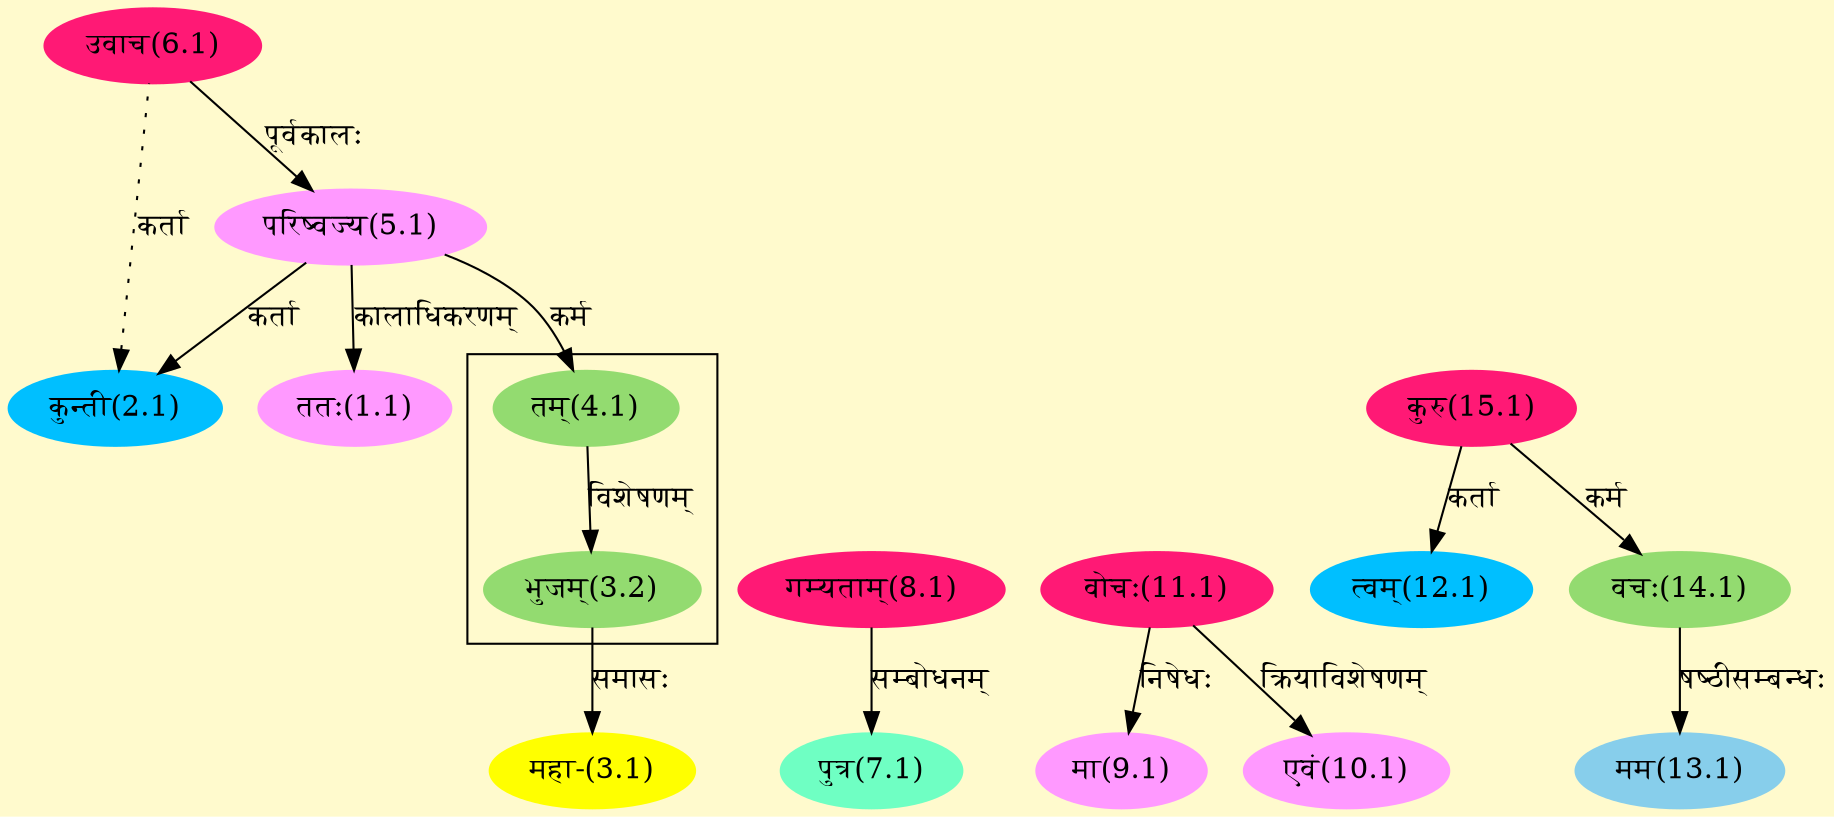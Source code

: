 digraph G{
rankdir=BT;
 compound=true;
 bgcolor="lemonchiffon1";

subgraph cluster_1{
Node3_2 [style=filled, color="#93DB70" label = "भुजम्(3.2)"]
Node4_1 [style=filled, color="#93DB70" label = "तम्(4.1)"]

}
Node1_1 [style=filled, color="#FF99FF" label = "ततः(1.1)"]
Node5_1 [style=filled, color="#FF99FF" label = "परिष्वज्य(5.1)"]
Node2_1 [style=filled, color="#00BFFF" label = "कुन्ती(2.1)"]
Node6_1 [style=filled, color="#FF1975" label = "उवाच(6.1)"]
Node3_1 [style=filled, color="#FFFF00" label = "महा-(3.1)"]
Node3_2 [style=filled, color="#93DB70" label = "भुजम्(3.2)"]
Node4_1 [style=filled, color="#93DB70" label = "तम्(4.1)"]
Node [style=filled, color="" label = "()"]
Node7_1 [style=filled, color="#6FFFC3" label = "पुत्र(7.1)"]
Node8_1 [style=filled, color="#FF1975" label = "गम्यताम्(8.1)"]
Node9_1 [style=filled, color="#FF99FF" label = "मा(9.1)"]
Node11_1 [style=filled, color="#FF1975" label = "वोचः(11.1)"]
Node10_1 [style=filled, color="#FF99FF" label = "एवं(10.1)"]
Node12_1 [style=filled, color="#00BFFF" label = "त्वम्(12.1)"]
Node15_1 [style=filled, color="#FF1975" label = "कुरु(15.1)"]
Node13_1 [style=filled, color="#87CEEB" label = "मम(13.1)"]
Node14_1 [style=filled, color="#93DB70" label = "वचः(14.1)"]
/* Start of Relations section */

Node1_1 -> Node5_1 [  label="कालाधिकरणम्"  dir="back" ]
Node2_1 -> Node5_1 [  label="कर्ता"  dir="back" ]
Node2_1 -> Node6_1 [ style=dotted label="कर्ता"  dir="back" ]
Node3_1 -> Node3_2 [  label="समासः"  dir="back" ]
Node3_2 -> Node4_1 [  label="विशेषणम्"  dir="back" ]
Node4_1 -> Node5_1 [  label="कर्म"  dir="back" ]
Node5_1 -> Node6_1 [  label="पूर्वकालः"  dir="back" ]
Node7_1 -> Node8_1 [  label="सम्बोधनम्"  dir="back" ]
Node9_1 -> Node11_1 [  label="निषेधः"  dir="back" ]
Node10_1 -> Node11_1 [  label="क्रियाविशेषणम्"  dir="back" ]
Node12_1 -> Node15_1 [  label="कर्ता"  dir="back" ]
Node13_1 -> Node14_1 [  label="षष्ठीसम्बन्धः"  dir="back" ]
Node14_1 -> Node15_1 [  label="कर्म"  dir="back" ]
}
